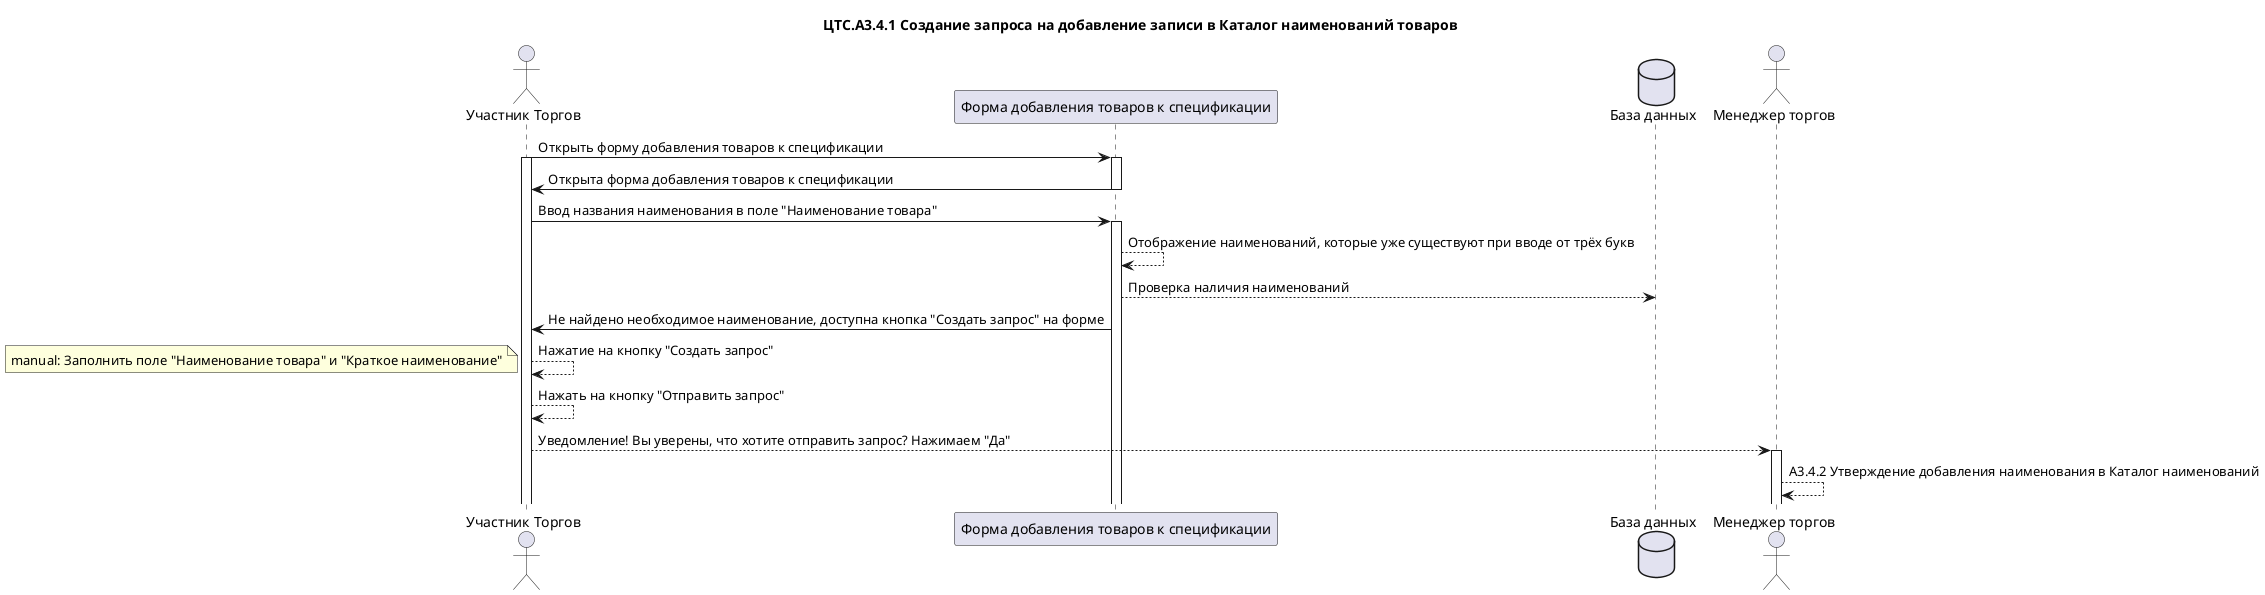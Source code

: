 @startuml "ЦТС.А3.4 Запрос на добавление наименования в каталог товаров"
title "ЦТС.А3.4.1 Создание запроса на добавление записи в Каталог наименований товаров"
actor "Участник Торгов" as User
participant "Форма добавления товаров к спецификации" as SpecificationsForm
database "База данных" as Database
actor "Менеджер торгов" as User_CTS

User-> SpecificationsForm: Открыть форму добавления товаров к спецификации
activate User
activate SpecificationsForm

SpecificationsForm->User: Открыта форма добавления товаров к спецификации
deactivate SpecificationsForm

User->SpecificationsForm: Ввод названия наименования в поле "Наименование товара"
activate SpecificationsForm
SpecificationsForm-->SpecificationsForm: Отображение наименований, которые уже существуют при вводе от трёх букв
SpecificationsForm-->Database: Проверка наличия наименований
SpecificationsForm->User: Не найдено необходимое наименование, доступна кнопка "Создать запрос" на форме
User-->User: Нажатие на кнопку "Создать запрос"
note left
     manual: Заполнить поле "Наименование товара" и "Краткое наименование"
end note
User-->User: Нажать на кнопку "Отправить запрос"
User-->User_CTS: Уведомление! Вы уверены, что хотите отправить запрос? Нажимаем "Да"
 /'Администратор Торгов'/
 activate User_CTS
 User_CTS-->User_CTS: А3.4.2 Утверждение добавления наименования в Каталог наименований
@enduml


